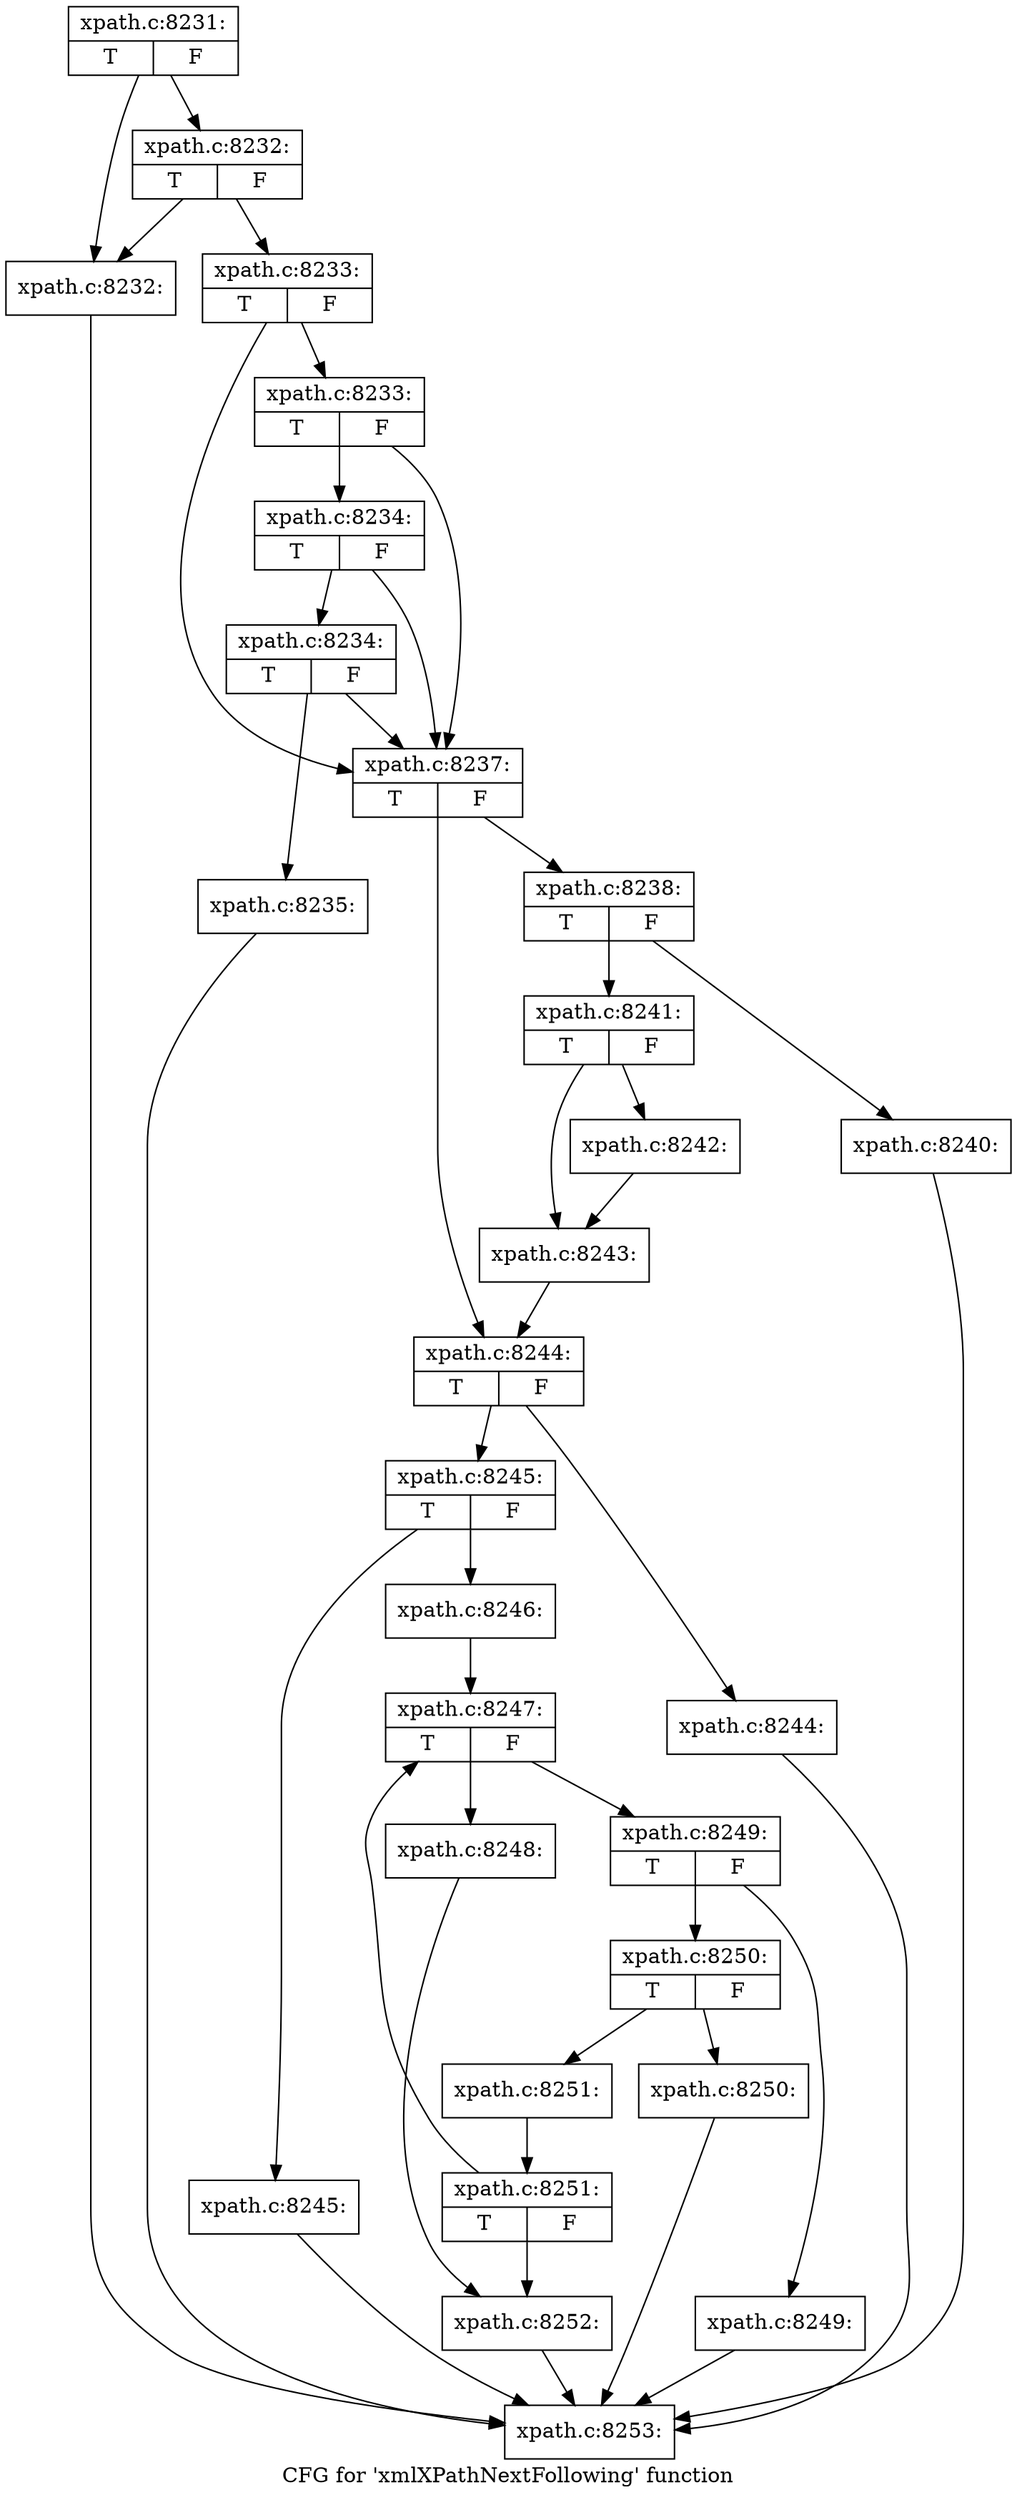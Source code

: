 digraph "CFG for 'xmlXPathNextFollowing' function" {
	label="CFG for 'xmlXPathNextFollowing' function";

	Node0x49eb900 [shape=record,label="{xpath.c:8231:|{<s0>T|<s1>F}}"];
	Node0x49eb900 -> Node0x49e7540;
	Node0x49eb900 -> Node0x49e75e0;
	Node0x49e75e0 [shape=record,label="{xpath.c:8232:|{<s0>T|<s1>F}}"];
	Node0x49e75e0 -> Node0x49e7540;
	Node0x49e75e0 -> Node0x49e7590;
	Node0x49e7540 [shape=record,label="{xpath.c:8232:}"];
	Node0x49e7540 -> Node0x49e7220;
	Node0x49e7590 [shape=record,label="{xpath.c:8233:|{<s0>T|<s1>F}}"];
	Node0x49e7590 -> Node0x49ecb70;
	Node0x49e7590 -> Node0x49eca20;
	Node0x49ecb70 [shape=record,label="{xpath.c:8233:|{<s0>T|<s1>F}}"];
	Node0x49ecb70 -> Node0x49ecaf0;
	Node0x49ecb70 -> Node0x49eca20;
	Node0x49ecaf0 [shape=record,label="{xpath.c:8234:|{<s0>T|<s1>F}}"];
	Node0x49ecaf0 -> Node0x49eca70;
	Node0x49ecaf0 -> Node0x49eca20;
	Node0x49eca70 [shape=record,label="{xpath.c:8234:|{<s0>T|<s1>F}}"];
	Node0x49eca70 -> Node0x49ec9d0;
	Node0x49eca70 -> Node0x49eca20;
	Node0x49ec9d0 [shape=record,label="{xpath.c:8235:}"];
	Node0x49ec9d0 -> Node0x49e7220;
	Node0x49eca20 [shape=record,label="{xpath.c:8237:|{<s0>T|<s1>F}}"];
	Node0x49eca20 -> Node0x49edb80;
	Node0x49eca20 -> Node0x49edbd0;
	Node0x49edb80 [shape=record,label="{xpath.c:8238:|{<s0>T|<s1>F}}"];
	Node0x49edb80 -> Node0x49ee300;
	Node0x49edb80 -> Node0x49ee350;
	Node0x49ee300 [shape=record,label="{xpath.c:8240:}"];
	Node0x49ee300 -> Node0x49e7220;
	Node0x49ee350 [shape=record,label="{xpath.c:8241:|{<s0>T|<s1>F}}"];
	Node0x49ee350 -> Node0x49ee8e0;
	Node0x49ee350 -> Node0x49ee930;
	Node0x49ee8e0 [shape=record,label="{xpath.c:8242:}"];
	Node0x49ee8e0 -> Node0x49ee930;
	Node0x49ee930 [shape=record,label="{xpath.c:8243:}"];
	Node0x49ee930 -> Node0x49edbd0;
	Node0x49edbd0 [shape=record,label="{xpath.c:8244:|{<s0>T|<s1>F}}"];
	Node0x49edbd0 -> Node0x49ef170;
	Node0x49edbd0 -> Node0x49ef1c0;
	Node0x49ef170 [shape=record,label="{xpath.c:8244:}"];
	Node0x49ef170 -> Node0x49e7220;
	Node0x49ef1c0 [shape=record,label="{xpath.c:8245:|{<s0>T|<s1>F}}"];
	Node0x49ef1c0 -> Node0x49ef620;
	Node0x49ef1c0 -> Node0x49ef670;
	Node0x49ef620 [shape=record,label="{xpath.c:8245:}"];
	Node0x49ef620 -> Node0x49e7220;
	Node0x49ef670 [shape=record,label="{xpath.c:8246:}"];
	Node0x49ef670 -> Node0x49efdf0;
	Node0x49efdf0 [shape=record,label="{xpath.c:8247:|{<s0>T|<s1>F}}"];
	Node0x49efdf0 -> Node0x4658ec0;
	Node0x49efdf0 -> Node0x4658f10;
	Node0x4658ec0 [shape=record,label="{xpath.c:8248:}"];
	Node0x4658ec0 -> Node0x49efd50;
	Node0x4658f10 [shape=record,label="{xpath.c:8249:|{<s0>T|<s1>F}}"];
	Node0x4658f10 -> Node0x46592c0;
	Node0x4658f10 -> Node0x4659310;
	Node0x46592c0 [shape=record,label="{xpath.c:8249:}"];
	Node0x46592c0 -> Node0x49e7220;
	Node0x4659310 [shape=record,label="{xpath.c:8250:|{<s0>T|<s1>F}}"];
	Node0x4659310 -> Node0x4659ac0;
	Node0x4659310 -> Node0x4659b10;
	Node0x4659ac0 [shape=record,label="{xpath.c:8250:}"];
	Node0x4659ac0 -> Node0x49e7220;
	Node0x4659b10 [shape=record,label="{xpath.c:8251:}"];
	Node0x4659b10 -> Node0x49efda0;
	Node0x49efda0 [shape=record,label="{xpath.c:8251:|{<s0>T|<s1>F}}"];
	Node0x49efda0 -> Node0x49efdf0;
	Node0x49efda0 -> Node0x49efd50;
	Node0x49efd50 [shape=record,label="{xpath.c:8252:}"];
	Node0x49efd50 -> Node0x49e7220;
	Node0x49e7220 [shape=record,label="{xpath.c:8253:}"];
}
